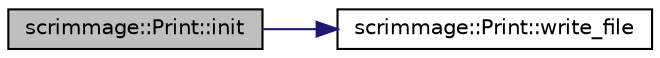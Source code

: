 digraph "scrimmage::Print::init"
{
 // LATEX_PDF_SIZE
  edge [fontname="Helvetica",fontsize="10",labelfontname="Helvetica",labelfontsize="10"];
  node [fontname="Helvetica",fontsize="10",shape=record];
  rankdir="LR";
  Node1 [label="scrimmage::Print::init",height=0.2,width=0.4,color="black", fillcolor="grey75", style="filled", fontcolor="black",tooltip=" "];
  Node1 -> Node2 [color="midnightblue",fontsize="10",style="solid",fontname="Helvetica"];
  Node2 [label="scrimmage::Print::write_file",height=0.2,width=0.4,color="black", fillcolor="white", style="filled",URL="$classscrimmage_1_1Print.html#afe501e199e1e4f458fed7dc18c6cf3ce",tooltip=" "];
}
